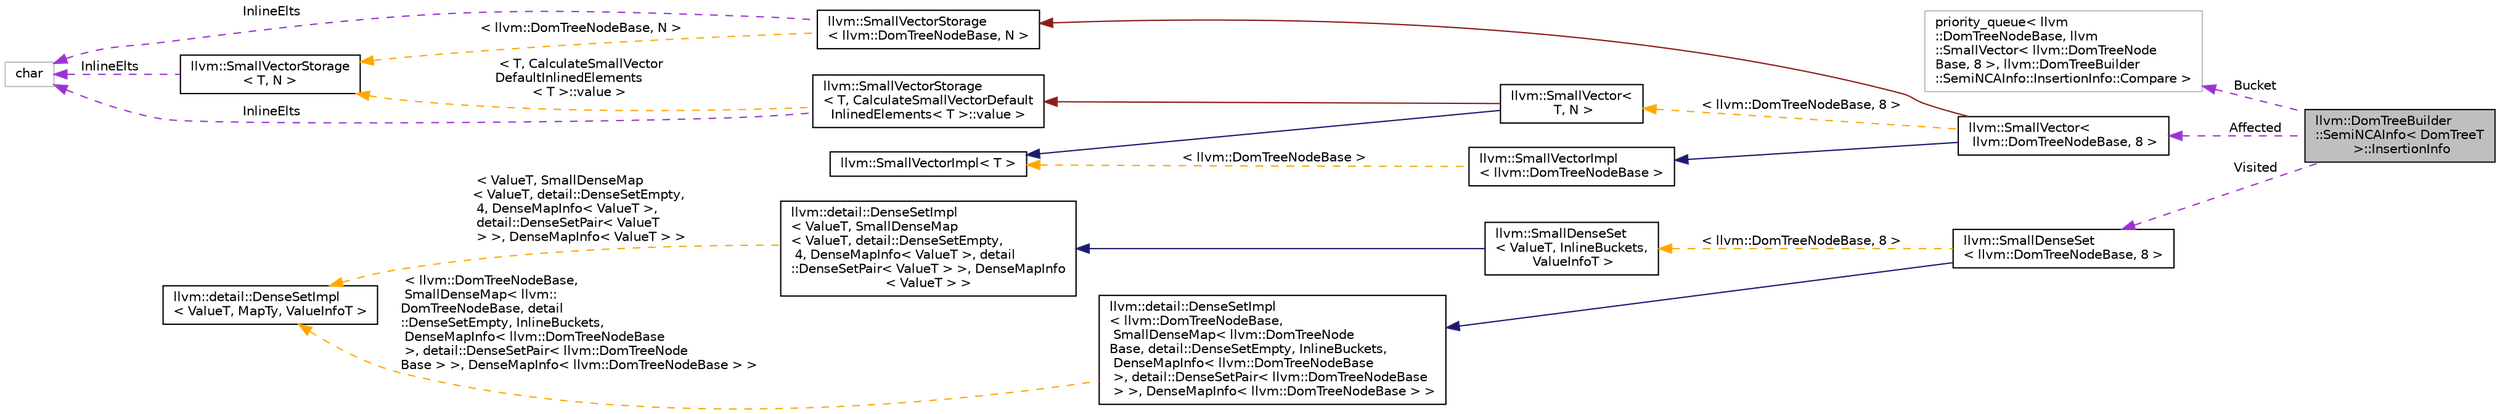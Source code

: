 digraph "llvm::DomTreeBuilder::SemiNCAInfo&lt; DomTreeT &gt;::InsertionInfo"
{
 // LATEX_PDF_SIZE
  bgcolor="transparent";
  edge [fontname="Helvetica",fontsize="10",labelfontname="Helvetica",labelfontsize="10"];
  node [fontname="Helvetica",fontsize="10",shape=record];
  rankdir="LR";
  Node1 [label="llvm::DomTreeBuilder\l::SemiNCAInfo\< DomTreeT\l \>::InsertionInfo",height=0.2,width=0.4,color="black", fillcolor="grey75", style="filled", fontcolor="black",tooltip=" "];
  Node2 -> Node1 [dir="back",color="darkorchid3",fontsize="10",style="dashed",label=" Bucket" ,fontname="Helvetica"];
  Node2 [label="priority_queue\< llvm\l::DomTreeNodeBase, llvm\l::SmallVector\< llvm::DomTreeNode\lBase, 8 \>, llvm::DomTreeBuilder\l::SemiNCAInfo::InsertionInfo::Compare \>",height=0.2,width=0.4,color="grey75",tooltip=" "];
  Node3 -> Node1 [dir="back",color="darkorchid3",fontsize="10",style="dashed",label=" Affected" ,fontname="Helvetica"];
  Node3 [label="llvm::SmallVector\<\l llvm::DomTreeNodeBase, 8 \>",height=0.2,width=0.4,color="black",URL="$classllvm_1_1SmallVector.html",tooltip=" "];
  Node4 -> Node3 [dir="back",color="midnightblue",fontsize="10",style="solid",fontname="Helvetica"];
  Node4 [label="llvm::SmallVectorImpl\l\< llvm::DomTreeNodeBase \>",height=0.2,width=0.4,color="black",URL="$classllvm_1_1SmallVectorImpl.html",tooltip=" "];
  Node5 -> Node4 [dir="back",color="orange",fontsize="10",style="dashed",label=" \< llvm::DomTreeNodeBase \>" ,fontname="Helvetica"];
  Node5 [label="llvm::SmallVectorImpl\< T \>",height=0.2,width=0.4,color="black",URL="$classllvm_1_1SmallVectorImpl.html",tooltip="This class consists of common code factored out of the SmallVector class to reduce code duplication b..."];
  Node6 -> Node3 [dir="back",color="firebrick4",fontsize="10",style="solid",fontname="Helvetica"];
  Node6 [label="llvm::SmallVectorStorage\l\< llvm::DomTreeNodeBase, N \>",height=0.2,width=0.4,color="black",URL="$structllvm_1_1SmallVectorStorage.html",tooltip=" "];
  Node7 -> Node6 [dir="back",color="darkorchid3",fontsize="10",style="dashed",label=" InlineElts" ,fontname="Helvetica"];
  Node7 [label="char",height=0.2,width=0.4,color="grey75",tooltip=" "];
  Node8 -> Node6 [dir="back",color="orange",fontsize="10",style="dashed",label=" \< llvm::DomTreeNodeBase, N \>" ,fontname="Helvetica"];
  Node8 [label="llvm::SmallVectorStorage\l\< T, N \>",height=0.2,width=0.4,color="black",URL="$structllvm_1_1SmallVectorStorage.html",tooltip="Storage for the SmallVector elements."];
  Node7 -> Node8 [dir="back",color="darkorchid3",fontsize="10",style="dashed",label=" InlineElts" ,fontname="Helvetica"];
  Node9 -> Node3 [dir="back",color="orange",fontsize="10",style="dashed",label=" \< llvm::DomTreeNodeBase, 8 \>" ,fontname="Helvetica"];
  Node9 [label="llvm::SmallVector\<\l T, N \>",height=0.2,width=0.4,color="black",URL="$classllvm_1_1SmallVector.html",tooltip="This is a 'vector' (really, a variable-sized array), optimized for the case when the array is small."];
  Node5 -> Node9 [dir="back",color="midnightblue",fontsize="10",style="solid",fontname="Helvetica"];
  Node10 -> Node9 [dir="back",color="firebrick4",fontsize="10",style="solid",fontname="Helvetica"];
  Node10 [label="llvm::SmallVectorStorage\l\< T, CalculateSmallVectorDefault\lInlinedElements\< T \>::value \>",height=0.2,width=0.4,color="black",URL="$structllvm_1_1SmallVectorStorage.html",tooltip=" "];
  Node7 -> Node10 [dir="back",color="darkorchid3",fontsize="10",style="dashed",label=" InlineElts" ,fontname="Helvetica"];
  Node8 -> Node10 [dir="back",color="orange",fontsize="10",style="dashed",label=" \< T, CalculateSmallVector\lDefaultInlinedElements\l\< T \>::value \>" ,fontname="Helvetica"];
  Node11 -> Node1 [dir="back",color="darkorchid3",fontsize="10",style="dashed",label=" Visited" ,fontname="Helvetica"];
  Node11 [label="llvm::SmallDenseSet\l\< llvm::DomTreeNodeBase, 8 \>",height=0.2,width=0.4,color="black",URL="$classllvm_1_1SmallDenseSet.html",tooltip=" "];
  Node12 -> Node11 [dir="back",color="midnightblue",fontsize="10",style="solid",fontname="Helvetica"];
  Node12 [label="llvm::detail::DenseSetImpl\l\< llvm::DomTreeNodeBase,\l SmallDenseMap\< llvm::DomTreeNode\lBase, detail::DenseSetEmpty, InlineBuckets,\l DenseMapInfo\< llvm::DomTreeNodeBase\l \>, detail::DenseSetPair\< llvm::DomTreeNodeBase\l \> \>, DenseMapInfo\< llvm::DomTreeNodeBase \> \>",height=0.2,width=0.4,color="black",URL="$classllvm_1_1detail_1_1DenseSetImpl.html",tooltip=" "];
  Node13 -> Node12 [dir="back",color="orange",fontsize="10",style="dashed",label=" \< llvm::DomTreeNodeBase,\l SmallDenseMap\< llvm::\lDomTreeNodeBase, detail\l::DenseSetEmpty, InlineBuckets,\l DenseMapInfo\< llvm::DomTreeNodeBase\l \>, detail::DenseSetPair\< llvm::DomTreeNode\lBase \> \>, DenseMapInfo\< llvm::DomTreeNodeBase \> \>" ,fontname="Helvetica"];
  Node13 [label="llvm::detail::DenseSetImpl\l\< ValueT, MapTy, ValueInfoT \>",height=0.2,width=0.4,color="black",URL="$classllvm_1_1detail_1_1DenseSetImpl.html",tooltip="Base class for DenseSet and DenseSmallSet."];
  Node14 -> Node11 [dir="back",color="orange",fontsize="10",style="dashed",label=" \< llvm::DomTreeNodeBase, 8 \>" ,fontname="Helvetica"];
  Node14 [label="llvm::SmallDenseSet\l\< ValueT, InlineBuckets,\l ValueInfoT \>",height=0.2,width=0.4,color="black",URL="$classllvm_1_1SmallDenseSet.html",tooltip="Implements a dense probed hash-table based set with some number of buckets stored inline."];
  Node15 -> Node14 [dir="back",color="midnightblue",fontsize="10",style="solid",fontname="Helvetica"];
  Node15 [label="llvm::detail::DenseSetImpl\l\< ValueT, SmallDenseMap\l\< ValueT, detail::DenseSetEmpty,\l 4, DenseMapInfo\< ValueT \>, detail\l::DenseSetPair\< ValueT \> \>, DenseMapInfo\l\< ValueT \> \>",height=0.2,width=0.4,color="black",URL="$classllvm_1_1detail_1_1DenseSetImpl.html",tooltip=" "];
  Node13 -> Node15 [dir="back",color="orange",fontsize="10",style="dashed",label=" \< ValueT, SmallDenseMap\l\< ValueT, detail::DenseSetEmpty,\l 4, DenseMapInfo\< ValueT \>,\l detail::DenseSetPair\< ValueT\l \> \>, DenseMapInfo\< ValueT \> \>" ,fontname="Helvetica"];
}
